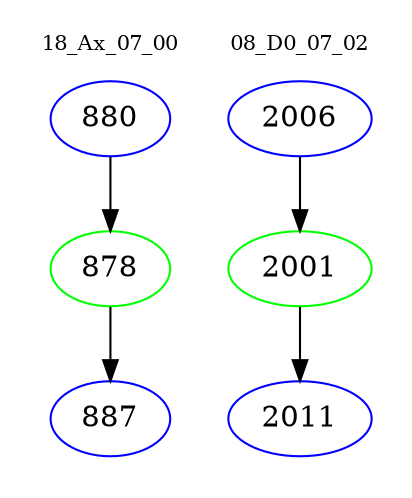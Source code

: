 digraph{
subgraph cluster_0 {
color = white
label = "18_Ax_07_00";
fontsize=10;
T0_880 [label="880", color="blue"]
T0_880 -> T0_878 [color="black"]
T0_878 [label="878", color="green"]
T0_878 -> T0_887 [color="black"]
T0_887 [label="887", color="blue"]
}
subgraph cluster_1 {
color = white
label = "08_D0_07_02";
fontsize=10;
T1_2006 [label="2006", color="blue"]
T1_2006 -> T1_2001 [color="black"]
T1_2001 [label="2001", color="green"]
T1_2001 -> T1_2011 [color="black"]
T1_2011 [label="2011", color="blue"]
}
}
